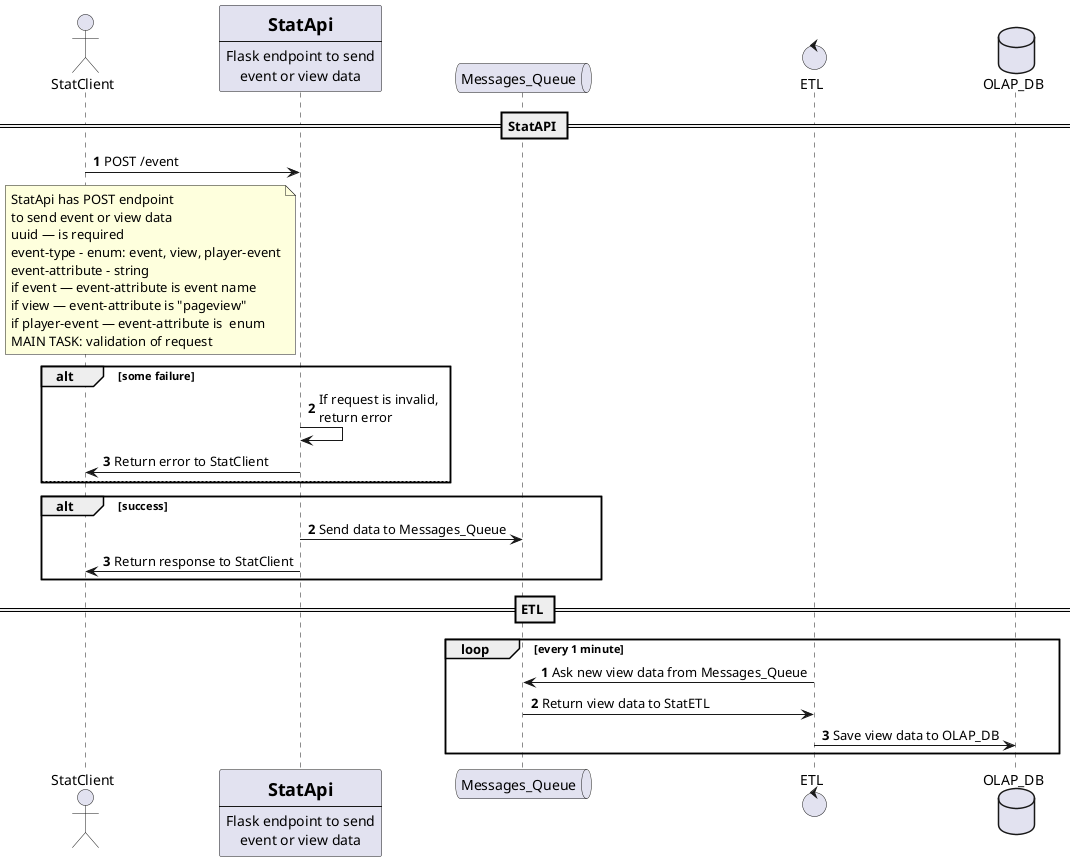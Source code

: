 @startuml
'https://plantuml.com/sequence-diagram


actor StatClient


participant StatApi [
    =StatApi
    ----
    Flask endpoint to send
    event or view data
]
queue Messages_Queue
control ETL
database OLAP_DB


autonumber

== StatAPI ==

StatClient -> StatApi: POST /event
note left of StatApi
    StatApi has POST endpoint
    to send event or view data
    uuid — is required
    event-type - enum: event, view, player-event
    event-attribute - string
    if event — event-attribute is event name
    if view — event-attribute is "pageview"
    if player-event — event-attribute is  enum
    MAIN TASK: validation of request
end note
alt some failure
StatApi -> StatApi: If request is invalid,\nreturn error
StatApi -> StatClient: Return error to StatClient
else
end
autonumber stop
autonumber  2
alt success
StatApi -> Messages_Queue: Send data to Messages_Queue

StatApi -> StatClient: Return response to StatClient
end
autonumber stop

== ETL ==
autonumber
loop every 1 minute
ETL -> Messages_Queue: Ask new view data from Messages_Queue
Messages_Queue -> ETL: Return view data to StatETL
ETL -> OLAP_DB: Save view data to OLAP_DB
end
autonumber stop

@enduml